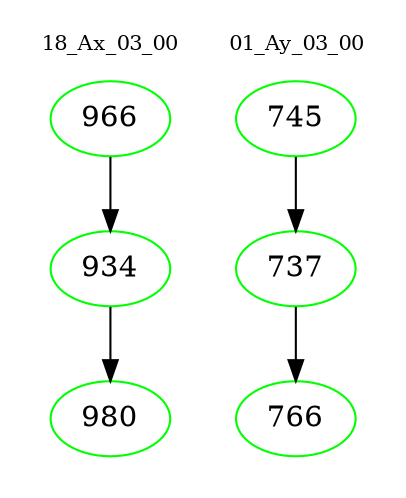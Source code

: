 digraph{
subgraph cluster_0 {
color = white
label = "18_Ax_03_00";
fontsize=10;
T0_966 [label="966", color="green"]
T0_966 -> T0_934 [color="black"]
T0_934 [label="934", color="green"]
T0_934 -> T0_980 [color="black"]
T0_980 [label="980", color="green"]
}
subgraph cluster_1 {
color = white
label = "01_Ay_03_00";
fontsize=10;
T1_745 [label="745", color="green"]
T1_745 -> T1_737 [color="black"]
T1_737 [label="737", color="green"]
T1_737 -> T1_766 [color="black"]
T1_766 [label="766", color="green"]
}
}
